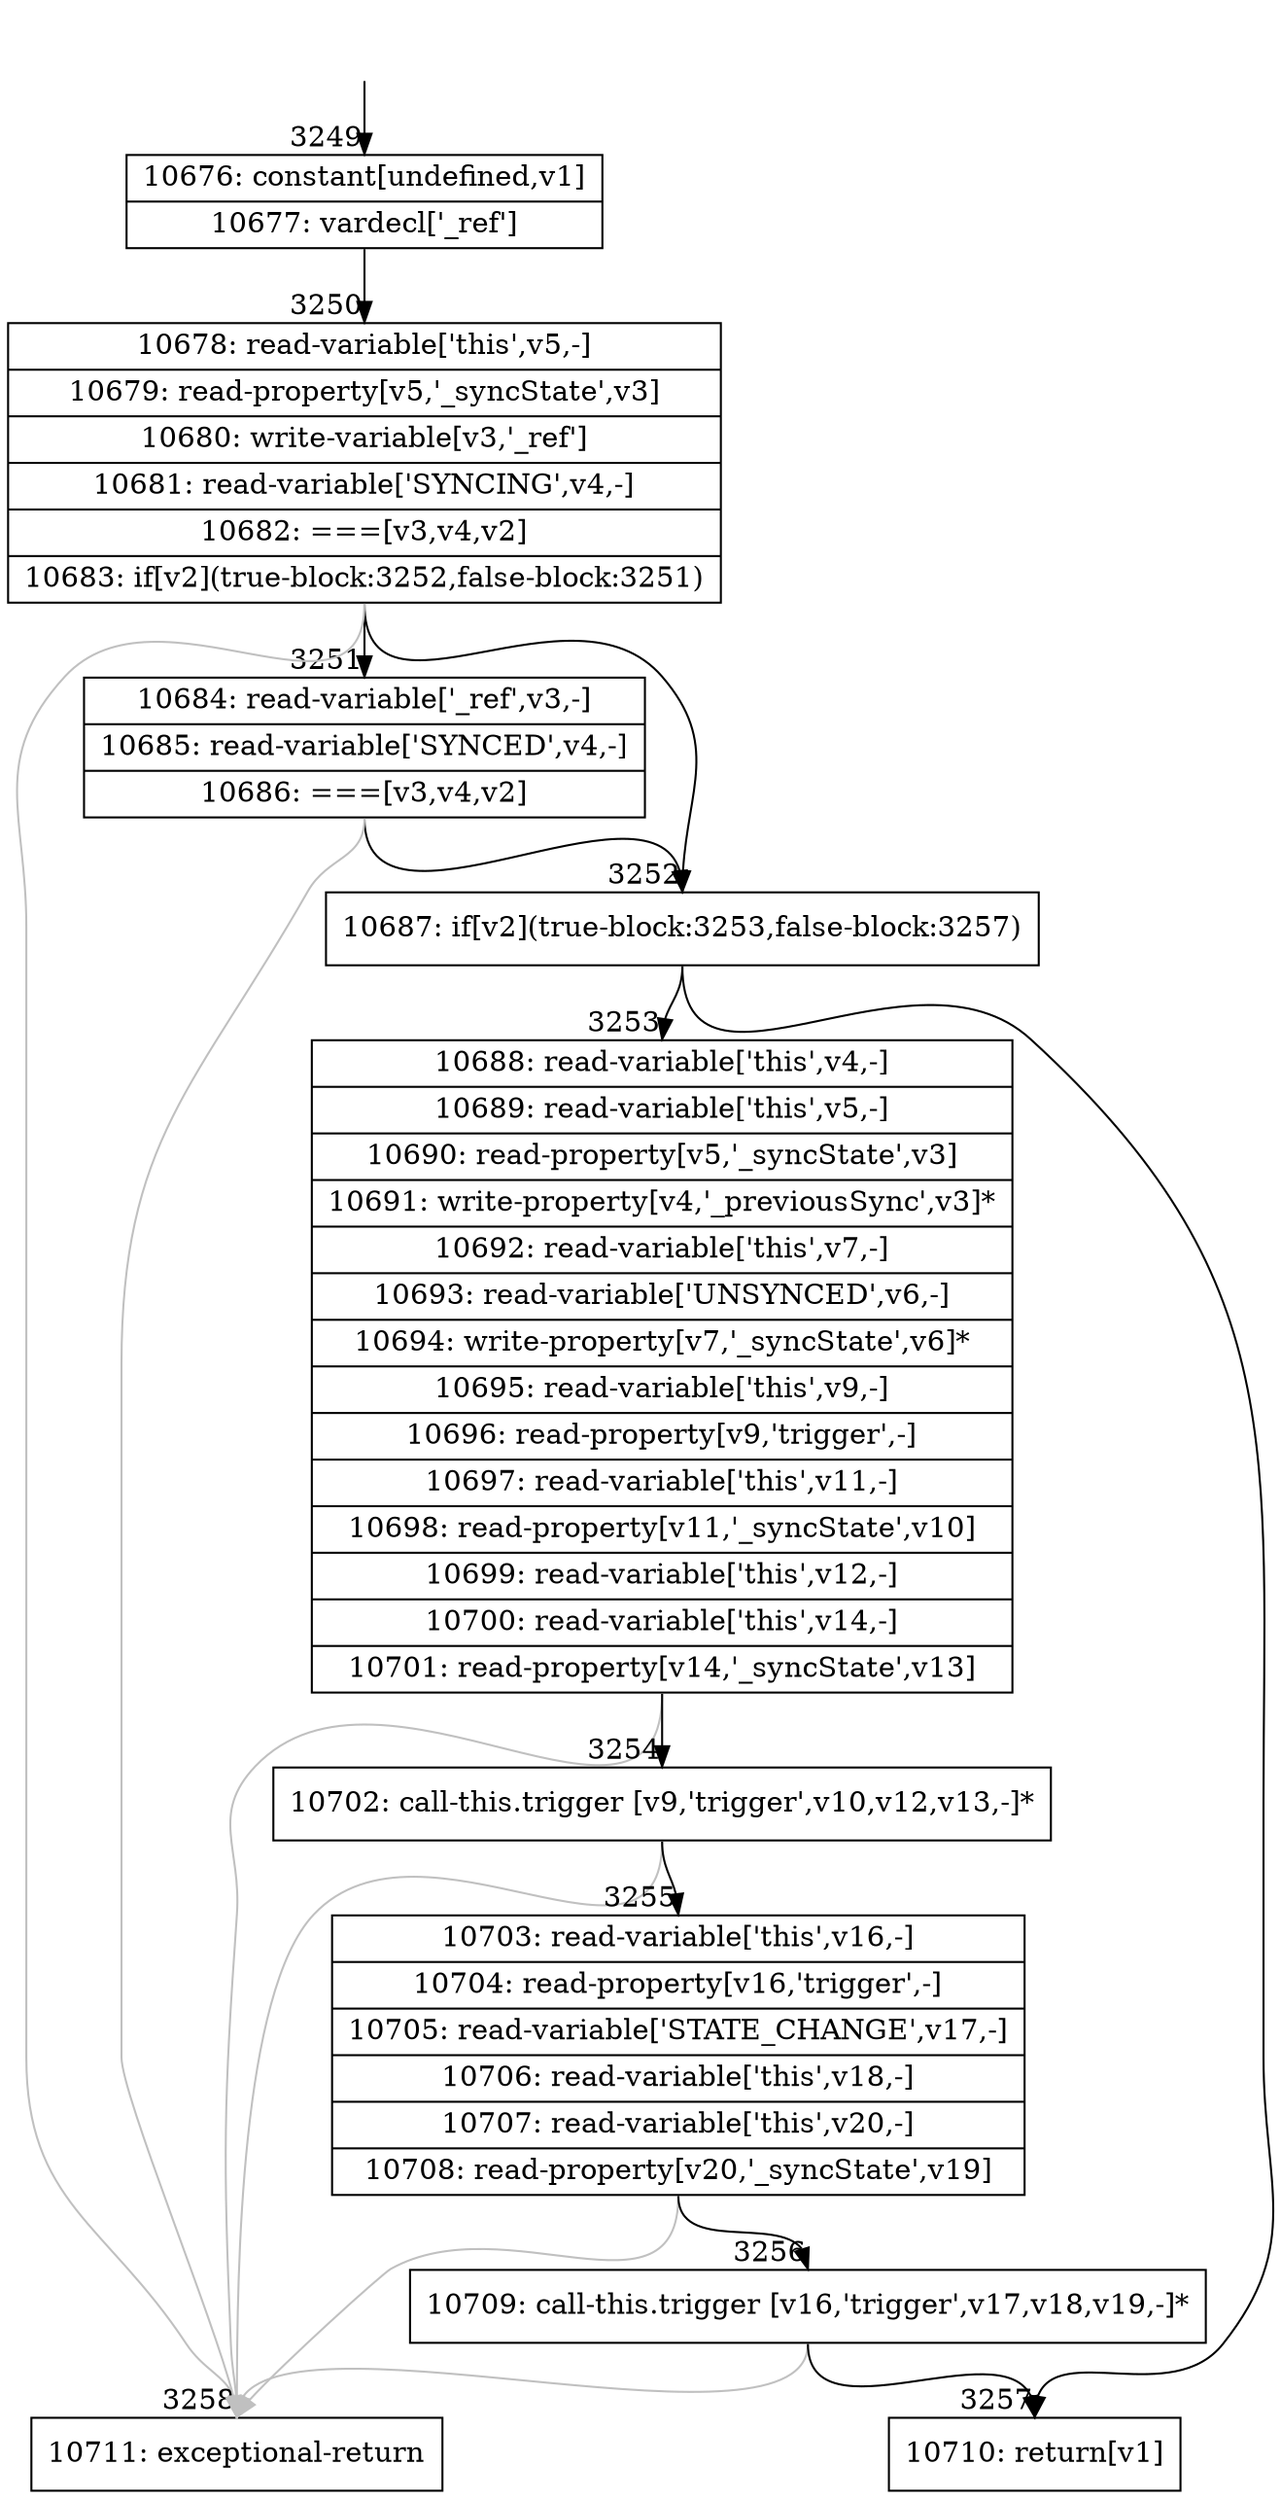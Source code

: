 digraph {
rankdir="TD"
BB_entry252[shape=none,label=""];
BB_entry252 -> BB3249 [tailport=s, headport=n, headlabel="    3249"]
BB3249 [shape=record label="{10676: constant[undefined,v1]|10677: vardecl['_ref']}" ] 
BB3249 -> BB3250 [tailport=s, headport=n, headlabel="      3250"]
BB3250 [shape=record label="{10678: read-variable['this',v5,-]|10679: read-property[v5,'_syncState',v3]|10680: write-variable[v3,'_ref']|10681: read-variable['SYNCING',v4,-]|10682: ===[v3,v4,v2]|10683: if[v2](true-block:3252,false-block:3251)}" ] 
BB3250 -> BB3252 [tailport=s, headport=n, headlabel="      3252"]
BB3250 -> BB3251 [tailport=s, headport=n, headlabel="      3251"]
BB3250 -> BB3258 [tailport=s, headport=n, color=gray, headlabel="      3258"]
BB3251 [shape=record label="{10684: read-variable['_ref',v3,-]|10685: read-variable['SYNCED',v4,-]|10686: ===[v3,v4,v2]}" ] 
BB3251 -> BB3252 [tailport=s, headport=n]
BB3251 -> BB3258 [tailport=s, headport=n, color=gray]
BB3252 [shape=record label="{10687: if[v2](true-block:3253,false-block:3257)}" ] 
BB3252 -> BB3253 [tailport=s, headport=n, headlabel="      3253"]
BB3252 -> BB3257 [tailport=s, headport=n, headlabel="      3257"]
BB3253 [shape=record label="{10688: read-variable['this',v4,-]|10689: read-variable['this',v5,-]|10690: read-property[v5,'_syncState',v3]|10691: write-property[v4,'_previousSync',v3]*|10692: read-variable['this',v7,-]|10693: read-variable['UNSYNCED',v6,-]|10694: write-property[v7,'_syncState',v6]*|10695: read-variable['this',v9,-]|10696: read-property[v9,'trigger',-]|10697: read-variable['this',v11,-]|10698: read-property[v11,'_syncState',v10]|10699: read-variable['this',v12,-]|10700: read-variable['this',v14,-]|10701: read-property[v14,'_syncState',v13]}" ] 
BB3253 -> BB3254 [tailport=s, headport=n, headlabel="      3254"]
BB3253 -> BB3258 [tailport=s, headport=n, color=gray]
BB3254 [shape=record label="{10702: call-this.trigger [v9,'trigger',v10,v12,v13,-]*}" ] 
BB3254 -> BB3255 [tailport=s, headport=n, headlabel="      3255"]
BB3254 -> BB3258 [tailport=s, headport=n, color=gray]
BB3255 [shape=record label="{10703: read-variable['this',v16,-]|10704: read-property[v16,'trigger',-]|10705: read-variable['STATE_CHANGE',v17,-]|10706: read-variable['this',v18,-]|10707: read-variable['this',v20,-]|10708: read-property[v20,'_syncState',v19]}" ] 
BB3255 -> BB3256 [tailport=s, headport=n, headlabel="      3256"]
BB3255 -> BB3258 [tailport=s, headport=n, color=gray]
BB3256 [shape=record label="{10709: call-this.trigger [v16,'trigger',v17,v18,v19,-]*}" ] 
BB3256 -> BB3257 [tailport=s, headport=n]
BB3256 -> BB3258 [tailport=s, headport=n, color=gray]
BB3257 [shape=record label="{10710: return[v1]}" ] 
BB3258 [shape=record label="{10711: exceptional-return}" ] 
//#$~ 2836
}
